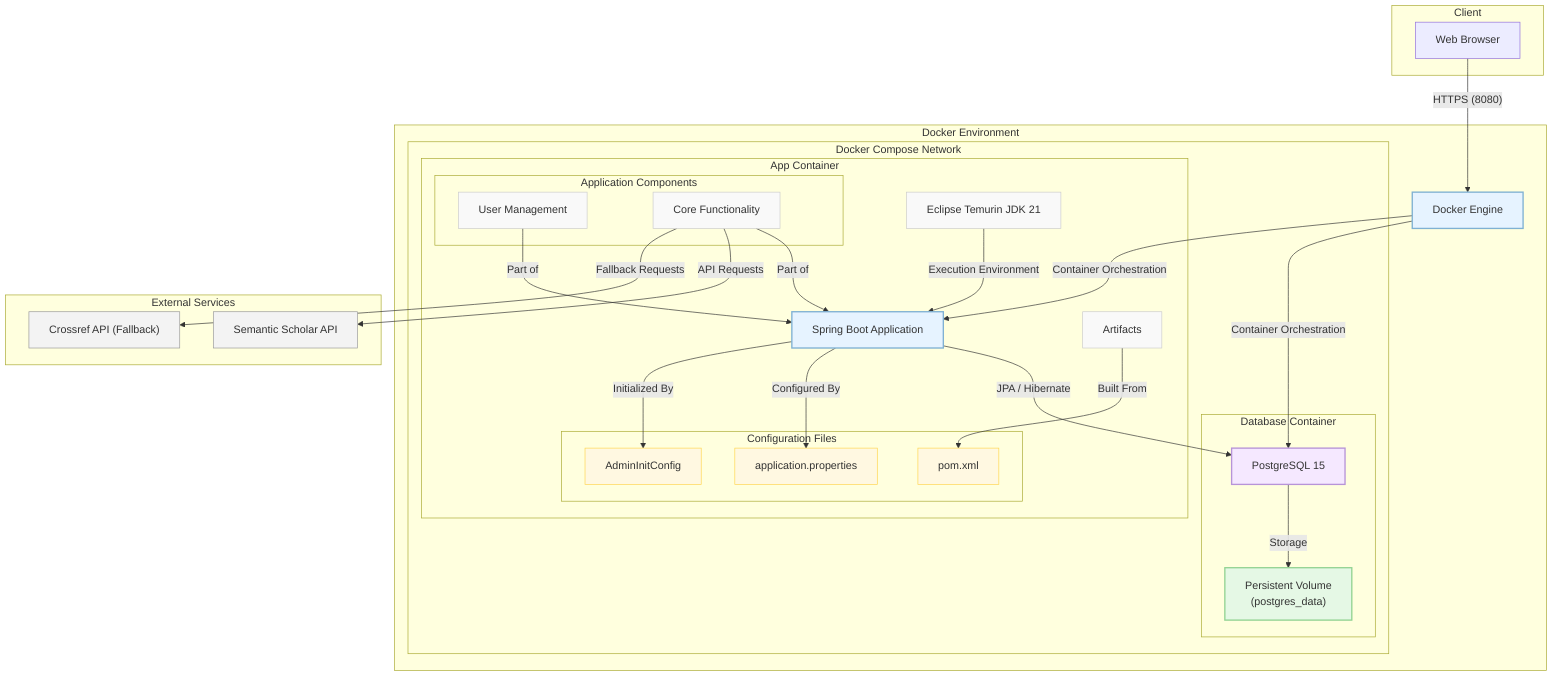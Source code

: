 flowchart TB
    subgraph "Client"
        browser["Web Browser"]
    end

    subgraph "Docker Environment"
        docker["Docker Engine"]
        
        subgraph "Docker Compose Network"
            subgraph "App Container"
                jdk["Eclipse Temurin JDK 21"]
                springapp["Spring Boot Application"]
                artifacts["Artifacts"]
                
                subgraph "Application Components"
                    userMgmt["User Management"]
                    coreFunctions["Core Functionality"]
                end
                
                subgraph "Configuration Files"
                    appProps["application.properties"]
                    adminInit["AdminInitConfig"]
                    pom["pom.xml"]
                end
            end
            
            subgraph "Database Container"
                postgres["PostgreSQL 15"]
                pgdata["Persistent Volume\n(postgres_data)"]
            end
        end
    end

    subgraph "External Services"
        scholar["Semantic Scholar API"]
        crossref["Crossref API (Fallback)"]
    end
    
    %% Connections
    browser -->|"HTTPS (8080)"|docker
    docker -->|"Container Orchestration"|springapp
    docker -->|"Container Orchestration"|postgres
    
    jdk -->|"Execution Environment"|springapp
    
    springapp -->|"JPA / Hibernate"|postgres
    postgres -->|"Storage"|pgdata
    
    artifacts -->|"Built From"|pom
    springapp -->|"Configured By"|appProps
    springapp -->|"Initialized By"|adminInit
    
    userMgmt -->|"Part of"|springapp
    coreFunctions -->|"Part of"|springapp
    
    coreFunctions -->|"API Requests"|scholar
    coreFunctions -->|"Fallback Requests"|crossref
    
    classDef container fill:#e6f3ff,stroke:#7fb1d3,stroke-width:2px
    classDef component fill:#f9f9f9,stroke:#ccc,stroke-width:1px
    classDef database fill:#f5e8ff,stroke:#b794d8,stroke-width:2px
    classDef volume fill:#e5f8e5,stroke:#93d393,stroke-width:2px
    classDef file fill:#fff8e1,stroke:#ffd54f,stroke-width:1px
    classDef external fill:#f3f3f3,stroke:#999,stroke-width:1px
    
    class docker,springapp container
    class jdk,userMgmt,coreFunctions,artifacts component
    class postgres database
    class pgdata volume
    class appProps,adminInit,pom file
    class scholar,crossref external